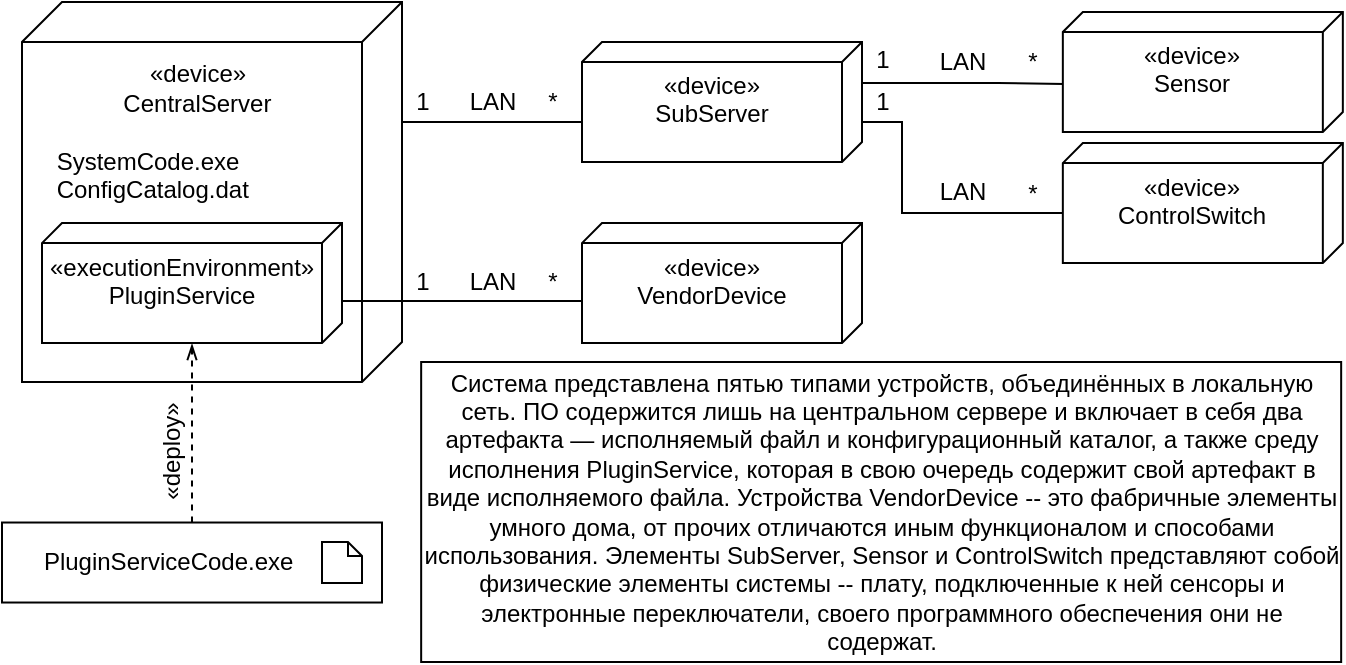 <mxfile version="22.0.8" type="github">
  <diagram name="Страница — 1" id="PwmKHHaf_U7UQAFED_Nw">
    <mxGraphModel dx="884" dy="384" grid="1" gridSize="10" guides="1" tooltips="1" connect="1" arrows="1" fold="1" page="1" pageScale="1" pageWidth="827" pageHeight="1169" math="0" shadow="0">
      <root>
        <mxCell id="0" />
        <mxCell id="1" parent="0" />
        <mxCell id="Imng76tVTM7-OfBX1pzr-1" value="&lt;br&gt;&lt;span style=&quot;white-space: pre;&quot;&gt;&#x9;&lt;/span&gt;&lt;span style=&quot;white-space: pre;&quot;&gt;&#x9;&lt;/span&gt;&amp;nbsp; «device»&lt;br&gt;&lt;span style=&quot;white-space: pre;&quot;&gt;&#x9;&lt;/span&gt;&amp;nbsp; &amp;nbsp; &amp;nbsp; CentralServer&lt;br&gt;&lt;br&gt;&lt;div style=&quot;&quot;&gt;&lt;span style=&quot;background-color: initial;&quot;&gt;&amp;nbsp; &amp;nbsp; SystemСode.exe&lt;/span&gt;&lt;/div&gt;&lt;div style=&quot;&quot;&gt;&lt;span style=&quot;background-color: initial;&quot;&gt;&amp;nbsp; &amp;nbsp; ConfigCatalog.dat&lt;/span&gt;&lt;/div&gt;" style="verticalAlign=top;align=left;spacingTop=8;spacingLeft=2;spacingRight=12;shape=cube;size=20;direction=south;fontStyle=0;html=1;whiteSpace=wrap;" parent="1" vertex="1">
          <mxGeometry x="110" y="60" width="190" height="190" as="geometry" />
        </mxCell>
        <mxCell id="Imng76tVTM7-OfBX1pzr-4" value="" style="edgeStyle=orthogonalEdgeStyle;rounded=0;orthogonalLoop=1;jettySize=auto;html=1;endArrow=none;endFill=0;" parent="1" edge="1">
          <mxGeometry relative="1" as="geometry">
            <mxPoint x="300" y="120" as="sourcePoint" />
            <mxPoint x="390" y="120" as="targetPoint" />
            <Array as="points">
              <mxPoint x="350" y="120" />
              <mxPoint x="350" y="120" />
            </Array>
          </mxGeometry>
        </mxCell>
        <mxCell id="Imng76tVTM7-OfBX1pzr-2" value="«executionEnvironment»&lt;br&gt;&lt;div style=&quot;text-align: center;&quot;&gt;&lt;span style=&quot;background-color: initial;&quot;&gt;PluginService&lt;/span&gt;&lt;/div&gt;" style="verticalAlign=top;align=left;spacingTop=8;spacingLeft=2;spacingRight=12;shape=cube;size=10;direction=south;fontStyle=0;html=1;whiteSpace=wrap;" parent="1" vertex="1">
          <mxGeometry x="120" y="170.52" width="150" height="60" as="geometry" />
        </mxCell>
        <mxCell id="Imng76tVTM7-OfBX1pzr-3" value="«device»&lt;br&gt;VendorDevice" style="verticalAlign=top;align=center;spacingTop=8;spacingLeft=2;spacingRight=12;shape=cube;size=10;direction=south;fontStyle=0;html=1;whiteSpace=wrap;" parent="1" vertex="1">
          <mxGeometry x="390" y="170.52" width="140" height="60" as="geometry" />
        </mxCell>
        <mxCell id="Imng76tVTM7-OfBX1pzr-18" value="" style="edgeStyle=orthogonalEdgeStyle;rounded=0;orthogonalLoop=1;jettySize=auto;html=1;endArrow=none;endFill=0;entryX=0;entryY=0;entryDx=35;entryDy=140;entryPerimeter=0;" parent="1" source="Imng76tVTM7-OfBX1pzr-5" target="Imng76tVTM7-OfBX1pzr-16" edge="1">
          <mxGeometry relative="1" as="geometry">
            <Array as="points">
              <mxPoint x="550" y="120" />
              <mxPoint x="550" y="166" />
            </Array>
          </mxGeometry>
        </mxCell>
        <mxCell id="Imng76tVTM7-OfBX1pzr-19" value="" style="edgeStyle=orthogonalEdgeStyle;rounded=0;orthogonalLoop=1;jettySize=auto;html=1;endArrow=none;endFill=0;entryX=0.702;entryY=0.996;entryDx=0;entryDy=0;entryPerimeter=0;" parent="1" target="Imng76tVTM7-OfBX1pzr-15" edge="1">
          <mxGeometry relative="1" as="geometry">
            <mxPoint x="529.58" y="100.48" as="sourcePoint" />
            <mxPoint x="599" y="59" as="targetPoint" />
            <Array as="points">
              <mxPoint x="598" y="101" />
              <mxPoint x="631" y="101" />
            </Array>
          </mxGeometry>
        </mxCell>
        <mxCell id="Imng76tVTM7-OfBX1pzr-5" value="«device»&lt;br&gt;&lt;div style=&quot;&quot;&gt;&lt;span style=&quot;background-color: initial;&quot;&gt;SubServer&lt;/span&gt;&lt;/div&gt;" style="verticalAlign=top;align=center;spacingTop=8;spacingLeft=2;spacingRight=12;shape=cube;size=10;direction=south;fontStyle=0;html=1;whiteSpace=wrap;" parent="1" vertex="1">
          <mxGeometry x="390" y="80" width="140" height="60" as="geometry" />
        </mxCell>
        <mxCell id="Imng76tVTM7-OfBX1pzr-11" value="&lt;div style=&quot;&quot;&gt;&lt;span style=&quot;background-color: initial;&quot;&gt;&amp;nbsp;&lt;/span&gt;&lt;span style=&quot;background-color: initial;&quot;&gt;PluginServiceCode.exe&amp;nbsp; &amp;nbsp; &amp;nbsp; &amp;nbsp;&amp;nbsp;&lt;/span&gt;&lt;/div&gt;" style="html=1;whiteSpace=wrap;align=center;" parent="1" vertex="1">
          <mxGeometry x="100" y="320.26" width="190" height="40" as="geometry" />
        </mxCell>
        <mxCell id="Imng76tVTM7-OfBX1pzr-12" value="" style="shape=note;size=7;whiteSpace=wrap;html=1;verticalAlign=bottom;labelPosition=center;verticalLabelPosition=top;align=center;" parent="1" vertex="1">
          <mxGeometry x="260" y="330" width="20" height="20.52" as="geometry" />
        </mxCell>
        <mxCell id="Imng76tVTM7-OfBX1pzr-13" style="edgeStyle=orthogonalEdgeStyle;rounded=0;orthogonalLoop=1;jettySize=auto;html=1;dashed=1;endArrow=openThin;endFill=0;exitX=0.5;exitY=0;exitDx=0;exitDy=0;" parent="1" source="Imng76tVTM7-OfBX1pzr-11" edge="1">
          <mxGeometry relative="1" as="geometry">
            <mxPoint x="194.58" y="320.52" as="sourcePoint" />
            <mxPoint x="195" y="231" as="targetPoint" />
            <Array as="points" />
          </mxGeometry>
        </mxCell>
        <mxCell id="Imng76tVTM7-OfBX1pzr-14" value="«deploy»" style="text;html=1;align=center;verticalAlign=middle;resizable=0;points=[];autosize=1;strokeColor=none;fillColor=none;rotation=270;" parent="1" vertex="1">
          <mxGeometry x="150" y="270" width="70" height="30" as="geometry" />
        </mxCell>
        <mxCell id="Imng76tVTM7-OfBX1pzr-15" value="«device»&lt;br&gt;&lt;div style=&quot;&quot;&gt;Sensor&lt;br&gt;&lt;/div&gt;" style="verticalAlign=top;align=center;spacingTop=8;spacingLeft=2;spacingRight=12;shape=cube;size=10;direction=south;fontStyle=0;html=1;whiteSpace=wrap;" parent="1" vertex="1">
          <mxGeometry x="630.42" y="65" width="140" height="60" as="geometry" />
        </mxCell>
        <mxCell id="Imng76tVTM7-OfBX1pzr-16" value="«device»&lt;br&gt;&lt;div style=&quot;&quot;&gt;ControlSwitch&lt;br&gt;&lt;/div&gt;" style="verticalAlign=top;align=center;spacingTop=8;spacingLeft=2;spacingRight=12;shape=cube;size=10;direction=south;fontStyle=0;html=1;whiteSpace=wrap;" parent="1" vertex="1">
          <mxGeometry x="630.42" y="130.52" width="140" height="60" as="geometry" />
        </mxCell>
        <mxCell id="Imng76tVTM7-OfBX1pzr-21" value="1" style="text;html=1;align=center;verticalAlign=middle;resizable=0;points=[];autosize=1;strokeColor=none;fillColor=none;" parent="1" vertex="1">
          <mxGeometry x="524.58" y="74.48" width="30" height="30" as="geometry" />
        </mxCell>
        <mxCell id="Imng76tVTM7-OfBX1pzr-22" value="1" style="text;html=1;align=center;verticalAlign=middle;resizable=0;points=[];autosize=1;strokeColor=none;fillColor=none;" parent="1" vertex="1">
          <mxGeometry x="524.58" y="95" width="30" height="30" as="geometry" />
        </mxCell>
        <mxCell id="Imng76tVTM7-OfBX1pzr-23" value="*" style="text;html=1;align=center;verticalAlign=middle;resizable=0;points=[];autosize=1;strokeColor=none;fillColor=none;" parent="1" vertex="1">
          <mxGeometry x="600.42" y="75" width="30" height="30" as="geometry" />
        </mxCell>
        <mxCell id="Imng76tVTM7-OfBX1pzr-24" value="*" style="text;html=1;align=center;verticalAlign=middle;resizable=0;points=[];autosize=1;strokeColor=none;fillColor=none;" parent="1" vertex="1">
          <mxGeometry x="600.42" y="140.52" width="30" height="30" as="geometry" />
        </mxCell>
        <mxCell id="Imng76tVTM7-OfBX1pzr-26" value="1" style="text;html=1;align=center;verticalAlign=middle;resizable=0;points=[];autosize=1;strokeColor=none;fillColor=none;" parent="1" vertex="1">
          <mxGeometry x="295" y="95" width="30" height="30" as="geometry" />
        </mxCell>
        <mxCell id="Imng76tVTM7-OfBX1pzr-27" value="*" style="text;html=1;align=center;verticalAlign=middle;resizable=0;points=[];autosize=1;strokeColor=none;fillColor=none;" parent="1" vertex="1">
          <mxGeometry x="360" y="95" width="30" height="30" as="geometry" />
        </mxCell>
        <mxCell id="Imng76tVTM7-OfBX1pzr-32" value="LAN" style="text;html=1;align=center;verticalAlign=middle;resizable=0;points=[];autosize=1;strokeColor=none;fillColor=none;" parent="1" vertex="1">
          <mxGeometry x="320" y="95" width="50" height="30" as="geometry" />
        </mxCell>
        <mxCell id="Imng76tVTM7-OfBX1pzr-33" value="" style="edgeStyle=orthogonalEdgeStyle;rounded=0;orthogonalLoop=1;jettySize=auto;html=1;endArrow=none;endFill=0;" parent="1" edge="1">
          <mxGeometry relative="1" as="geometry">
            <mxPoint x="270" y="209.5" as="sourcePoint" />
            <mxPoint x="390" y="209.5" as="targetPoint" />
            <Array as="points">
              <mxPoint x="350" y="209.5" />
              <mxPoint x="350" y="209.5" />
            </Array>
          </mxGeometry>
        </mxCell>
        <mxCell id="Imng76tVTM7-OfBX1pzr-34" value="1" style="text;html=1;align=center;verticalAlign=middle;resizable=0;points=[];autosize=1;strokeColor=none;fillColor=none;" parent="1" vertex="1">
          <mxGeometry x="295" y="185" width="30" height="30" as="geometry" />
        </mxCell>
        <mxCell id="Imng76tVTM7-OfBX1pzr-35" value="*" style="text;html=1;align=center;verticalAlign=middle;resizable=0;points=[];autosize=1;strokeColor=none;fillColor=none;" parent="1" vertex="1">
          <mxGeometry x="360" y="185" width="30" height="30" as="geometry" />
        </mxCell>
        <mxCell id="Imng76tVTM7-OfBX1pzr-41" value="LAN" style="text;html=1;align=center;verticalAlign=middle;resizable=0;points=[];autosize=1;strokeColor=none;fillColor=none;" parent="1" vertex="1">
          <mxGeometry x="320" y="185" width="50" height="30" as="geometry" />
        </mxCell>
        <mxCell id="Imng76tVTM7-OfBX1pzr-43" value="LAN" style="text;html=1;align=center;verticalAlign=middle;resizable=0;points=[];autosize=1;strokeColor=none;fillColor=none;" parent="1" vertex="1">
          <mxGeometry x="554.58" y="75" width="50" height="30" as="geometry" />
        </mxCell>
        <mxCell id="Imng76tVTM7-OfBX1pzr-44" value="LAN" style="text;html=1;align=center;verticalAlign=middle;resizable=0;points=[];autosize=1;strokeColor=none;fillColor=none;" parent="1" vertex="1">
          <mxGeometry x="554.58" y="140" width="50" height="30" as="geometry" />
        </mxCell>
        <mxCell id="Imng76tVTM7-OfBX1pzr-45" value="Система представлена пятью типами устройств, объединённых в локальную сеть. ПО содержится лишь на центральном сервере и включает в себя два артефакта&amp;nbsp;—&amp;nbsp;исполняемый файл и конфигурационный каталог, а также среду исполнения PluginService, которая в свою очередь содержит свой артефакт в виде исполняемого файла. Устройства VendorDevice -- это фабричные элементы умного дома, от прочих отличаются иным функционалом и способами использования. Элементы SubServer, Sensor и ControlSwitch представляют собой физические элементы системы -- плату, подключенные к ней&amp;nbsp;сенсоры и электронные переключатели, своего программного обеспечения они не содержат." style="whiteSpace=wrap;html=1;" parent="1" vertex="1">
          <mxGeometry x="309.58" y="240" width="460" height="150" as="geometry" />
        </mxCell>
      </root>
    </mxGraphModel>
  </diagram>
</mxfile>

